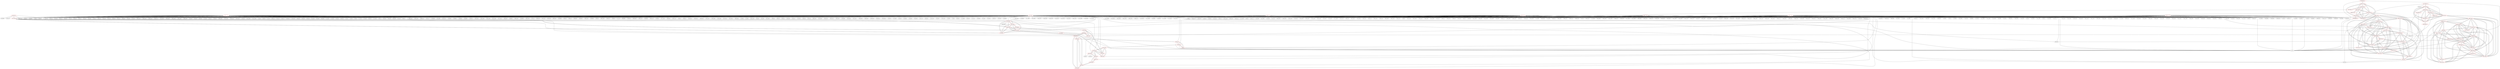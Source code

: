 graph {
	570 [label="(570) R37_T1" color=red]
	244 [label="(244) J8"]
	255 [label="(255) C131"]
	254 [label="(254) FB3"]
	243 [label="(243) U19"]
	575 [label="(575) T19_T1"]
	571 [label="(571) R38_T1" color=red]
	12 [label="(12) U1"]
	576 [label="(576) T20_T1"]
	572 [label="(572) R39_T1" color=red]
	246 [label="(246) J5"]
	12 [label="(12) U1"]
	577 [label="(577) T21_T1"]
	573 [label="(573) R40_T1" color=red]
	586 [label="(586) R15_P1"]
	574 [label="(574) T18_T1"]
	577 [label="(577) T21_T1"]
	576 [label="(576) T20_T1"]
	575 [label="(575) T19_T1"]
	574 [label="(574) T18_T1" color=red]
	569 [label="(569) R36_T1"]
	586 [label="(586) R15_P1"]
	577 [label="(577) T21_T1"]
	576 [label="(576) T20_T1"]
	575 [label="(575) T19_T1"]
	573 [label="(573) R40_T1"]
	575 [label="(575) T19_T1" color=red]
	570 [label="(570) R37_T1"]
	586 [label="(586) R15_P1"]
	574 [label="(574) T18_T1"]
	577 [label="(577) T21_T1"]
	576 [label="(576) T20_T1"]
	573 [label="(573) R40_T1"]
	576 [label="(576) T20_T1" color=red]
	571 [label="(571) R38_T1"]
	586 [label="(586) R15_P1"]
	574 [label="(574) T18_T1"]
	577 [label="(577) T21_T1"]
	575 [label="(575) T19_T1"]
	573 [label="(573) R40_T1"]
	577 [label="(577) T21_T1" color=red]
	572 [label="(572) R39_T1"]
	586 [label="(586) R15_P1"]
	574 [label="(574) T18_T1"]
	576 [label="(576) T20_T1"]
	575 [label="(575) T19_T1"]
	573 [label="(573) R40_T1"]
	578 [label="(578) T3_P1" color=red]
	582 [label="(582) R14_P1"]
	583 [label="(583) T6_P1"]
	581 [label="(581) R13_P1"]
	580 [label="(580) R12_P1"]
	579 [label="(579) T2_P1"]
	579 [label="(579) T2_P1" color=red]
	581 [label="(581) R13_P1"]
	578 [label="(578) T3_P1"]
	580 [label="(580) R12_P1"]
	585 [label="(585) T5_P1"]
	586 [label="(586) R15_P1"]
	580 [label="(580) R12_P1" color=red]
	581 [label="(581) R13_P1"]
	578 [label="(578) T3_P1"]
	579 [label="(579) T2_P1"]
	581 [label="(581) R13_P1" color=red]
	595 [label="(595) T4_P1"]
	578 [label="(578) T3_P1"]
	580 [label="(580) R12_P1"]
	579 [label="(579) T2_P1"]
	582 [label="(582) R14_P1" color=red]
	222 [label="(222) R73"]
	219 [label="(219) J4"]
	578 [label="(578) T3_P1"]
	583 [label="(583) T6_P1"]
	583 [label="(583) T6_P1" color=red]
	582 [label="(582) R14_P1"]
	578 [label="(578) T3_P1"]
	592 [label="(592) R22_P1"]
	584 [label="(584) R17_P1"]
	584 [label="(584) R17_P1" color=red]
	592 [label="(592) R22_P1"]
	583 [label="(583) T6_P1"]
	585 [label="(585) T5_P1" color=red]
	579 [label="(579) T2_P1"]
	586 [label="(586) R15_P1"]
	587 [label="(587) R16_P1"]
	588 [label="(588) R20_P1"]
	586 [label="(586) R15_P1" color=red]
	574 [label="(574) T18_T1"]
	577 [label="(577) T21_T1"]
	576 [label="(576) T20_T1"]
	575 [label="(575) T19_T1"]
	573 [label="(573) R40_T1"]
	579 [label="(579) T2_P1"]
	585 [label="(585) T5_P1"]
	587 [label="(587) R16_P1" color=red]
	585 [label="(585) T5_P1"]
	588 [label="(588) R20_P1"]
	588 [label="(588) R20_P1" color=red]
	589 [label="(589) T8_P1"]
	587 [label="(587) R16_P1"]
	585 [label="(585) T5_P1"]
	589 [label="(589) T8_P1" color=red]
	590 [label="(590) T9_P1"]
	591 [label="(591) R21_P1"]
	593 [label="(593) R19_P1"]
	588 [label="(588) R20_P1"]
	590 [label="(590) T9_P1" color=red]
	592 [label="(592) R22_P1"]
	591 [label="(591) R21_P1"]
	589 [label="(589) T8_P1"]
	593 [label="(593) R19_P1"]
	591 [label="(591) R21_P1" color=red]
	590 [label="(590) T9_P1"]
	589 [label="(589) T8_P1"]
	593 [label="(593) R19_P1"]
	592 [label="(592) R22_P1" color=red]
	590 [label="(590) T9_P1"]
	583 [label="(583) T6_P1"]
	584 [label="(584) R17_P1"]
	593 [label="(593) R19_P1" color=red]
	590 [label="(590) T9_P1"]
	591 [label="(591) R21_P1"]
	589 [label="(589) T8_P1"]
	594 [label="(594) T7_P1"]
	594 [label="(594) T7_P1" color=red]
	596 [label="(596) R1"]
	595 [label="(595) T4_P1"]
	12 [label="(12) U1"]
	593 [label="(593) R19_P1"]
	595 [label="(595) T4_P1" color=red]
	581 [label="(581) R13_P1"]
	596 [label="(596) R1"]
	594 [label="(594) T7_P1"]
	12 [label="(12) U1"]
	596 [label="(596) R1" color=red]
	595 [label="(595) T4_P1"]
	594 [label="(594) T7_P1"]
	12 [label="(12) U1"]
	597 [label="(597) R36_T1_2" color=red]
	197 [label="(197) J2"]
	602 [label="(602) T18_T1_2"]
	598 [label="(598) R37_T1_2" color=red]
	241 [label="(241) U17"]
	603 [label="(603) T19_T1_2"]
	599 [label="(599) R38_T1_2" color=red]
	12 [label="(12) U1"]
	604 [label="(604) T20_T1_2"]
	600 [label="(600) R39_T1_2" color=red]
	12 [label="(12) U1"]
	246 [label="(246) J5"]
	605 [label="(605) T21_T1_2"]
	601 [label="(601) R40_T1_2" color=red]
	614 [label="(614) R15_P1_2"]
	602 [label="(602) T18_T1_2"]
	605 [label="(605) T21_T1_2"]
	604 [label="(604) T20_T1_2"]
	603 [label="(603) T19_T1_2"]
	602 [label="(602) T18_T1_2" color=red]
	604 [label="(604) T20_T1_2"]
	603 [label="(603) T19_T1_2"]
	605 [label="(605) T21_T1_2"]
	597 [label="(597) R36_T1_2"]
	614 [label="(614) R15_P1_2"]
	601 [label="(601) R40_T1_2"]
	603 [label="(603) T19_T1_2" color=red]
	604 [label="(604) T20_T1_2"]
	602 [label="(602) T18_T1_2"]
	605 [label="(605) T21_T1_2"]
	598 [label="(598) R37_T1_2"]
	614 [label="(614) R15_P1_2"]
	601 [label="(601) R40_T1_2"]
	604 [label="(604) T20_T1_2" color=red]
	603 [label="(603) T19_T1_2"]
	602 [label="(602) T18_T1_2"]
	605 [label="(605) T21_T1_2"]
	599 [label="(599) R38_T1_2"]
	614 [label="(614) R15_P1_2"]
	601 [label="(601) R40_T1_2"]
	605 [label="(605) T21_T1_2" color=red]
	604 [label="(604) T20_T1_2"]
	603 [label="(603) T19_T1_2"]
	602 [label="(602) T18_T1_2"]
	600 [label="(600) R39_T1_2"]
	614 [label="(614) R15_P1_2"]
	601 [label="(601) R40_T1_2"]
	606 [label="(606) T3_P1_2" color=red]
	623 [label="(623) T4_P1_2"]
	622 [label="(622) T7_P1_2"]
	613 [label="(613) T5_P1_2"]
	618 [label="(618) T9_P1_2"]
	617 [label="(617) T8_P1_2"]
	611 [label="(611) T6_P1_2"]
	607 [label="(607) T2_P1_2"]
	610 [label="(610) R14_P1_2"]
	609 [label="(609) R13_P1_2"]
	608 [label="(608) R12_P1_2"]
	607 [label="(607) T2_P1_2" color=red]
	606 [label="(606) T3_P1_2"]
	623 [label="(623) T4_P1_2"]
	622 [label="(622) T7_P1_2"]
	613 [label="(613) T5_P1_2"]
	618 [label="(618) T9_P1_2"]
	617 [label="(617) T8_P1_2"]
	611 [label="(611) T6_P1_2"]
	609 [label="(609) R13_P1_2"]
	608 [label="(608) R12_P1_2"]
	614 [label="(614) R15_P1_2"]
	608 [label="(608) R12_P1_2" color=red]
	619 [label="(619) R21_P1_2"]
	615 [label="(615) R16_P1_2"]
	612 [label="(612) R17_P1_2"]
	624 [label="(624) R1_2"]
	609 [label="(609) R13_P1_2"]
	606 [label="(606) T3_P1_2"]
	607 [label="(607) T2_P1_2"]
	609 [label="(609) R13_P1_2" color=red]
	623 [label="(623) T4_P1_2"]
	606 [label="(606) T3_P1_2"]
	608 [label="(608) R12_P1_2"]
	607 [label="(607) T2_P1_2"]
	610 [label="(610) R14_P1_2" color=red]
	12 [label="(12) U1"]
	606 [label="(606) T3_P1_2"]
	611 [label="(611) T6_P1_2"]
	611 [label="(611) T6_P1_2" color=red]
	606 [label="(606) T3_P1_2"]
	623 [label="(623) T4_P1_2"]
	622 [label="(622) T7_P1_2"]
	613 [label="(613) T5_P1_2"]
	618 [label="(618) T9_P1_2"]
	617 [label="(617) T8_P1_2"]
	607 [label="(607) T2_P1_2"]
	610 [label="(610) R14_P1_2"]
	620 [label="(620) R22_P1_2"]
	612 [label="(612) R17_P1_2"]
	612 [label="(612) R17_P1_2" color=red]
	619 [label="(619) R21_P1_2"]
	615 [label="(615) R16_P1_2"]
	608 [label="(608) R12_P1_2"]
	624 [label="(624) R1_2"]
	620 [label="(620) R22_P1_2"]
	611 [label="(611) T6_P1_2"]
	613 [label="(613) T5_P1_2" color=red]
	606 [label="(606) T3_P1_2"]
	623 [label="(623) T4_P1_2"]
	622 [label="(622) T7_P1_2"]
	618 [label="(618) T9_P1_2"]
	617 [label="(617) T8_P1_2"]
	611 [label="(611) T6_P1_2"]
	607 [label="(607) T2_P1_2"]
	614 [label="(614) R15_P1_2"]
	615 [label="(615) R16_P1_2"]
	616 [label="(616) R20_P1_2"]
	614 [label="(614) R15_P1_2" color=red]
	602 [label="(602) T18_T1_2"]
	605 [label="(605) T21_T1_2"]
	604 [label="(604) T20_T1_2"]
	603 [label="(603) T19_T1_2"]
	601 [label="(601) R40_T1_2"]
	607 [label="(607) T2_P1_2"]
	613 [label="(613) T5_P1_2"]
	615 [label="(615) R16_P1_2" color=red]
	619 [label="(619) R21_P1_2"]
	608 [label="(608) R12_P1_2"]
	612 [label="(612) R17_P1_2"]
	624 [label="(624) R1_2"]
	613 [label="(613) T5_P1_2"]
	616 [label="(616) R20_P1_2"]
	616 [label="(616) R20_P1_2" color=red]
	617 [label="(617) T8_P1_2"]
	615 [label="(615) R16_P1_2"]
	613 [label="(613) T5_P1_2"]
	617 [label="(617) T8_P1_2" color=red]
	606 [label="(606) T3_P1_2"]
	623 [label="(623) T4_P1_2"]
	622 [label="(622) T7_P1_2"]
	613 [label="(613) T5_P1_2"]
	618 [label="(618) T9_P1_2"]
	611 [label="(611) T6_P1_2"]
	607 [label="(607) T2_P1_2"]
	619 [label="(619) R21_P1_2"]
	621 [label="(621) R19_P1_2"]
	616 [label="(616) R20_P1_2"]
	618 [label="(618) T9_P1_2" color=red]
	620 [label="(620) R22_P1_2"]
	606 [label="(606) T3_P1_2"]
	623 [label="(623) T4_P1_2"]
	622 [label="(622) T7_P1_2"]
	613 [label="(613) T5_P1_2"]
	617 [label="(617) T8_P1_2"]
	611 [label="(611) T6_P1_2"]
	607 [label="(607) T2_P1_2"]
	619 [label="(619) R21_P1_2"]
	621 [label="(621) R19_P1_2"]
	619 [label="(619) R21_P1_2" color=red]
	615 [label="(615) R16_P1_2"]
	608 [label="(608) R12_P1_2"]
	612 [label="(612) R17_P1_2"]
	624 [label="(624) R1_2"]
	618 [label="(618) T9_P1_2"]
	617 [label="(617) T8_P1_2"]
	621 [label="(621) R19_P1_2"]
	620 [label="(620) R22_P1_2" color=red]
	618 [label="(618) T9_P1_2"]
	611 [label="(611) T6_P1_2"]
	612 [label="(612) R17_P1_2"]
	621 [label="(621) R19_P1_2" color=red]
	618 [label="(618) T9_P1_2"]
	619 [label="(619) R21_P1_2"]
	617 [label="(617) T8_P1_2"]
	622 [label="(622) T7_P1_2"]
	622 [label="(622) T7_P1_2" color=red]
	606 [label="(606) T3_P1_2"]
	623 [label="(623) T4_P1_2"]
	613 [label="(613) T5_P1_2"]
	618 [label="(618) T9_P1_2"]
	617 [label="(617) T8_P1_2"]
	611 [label="(611) T6_P1_2"]
	607 [label="(607) T2_P1_2"]
	624 [label="(624) R1_2"]
	326 [label="(326) U26"]
	621 [label="(621) R19_P1_2"]
	623 [label="(623) T4_P1_2" color=red]
	606 [label="(606) T3_P1_2"]
	622 [label="(622) T7_P1_2"]
	613 [label="(613) T5_P1_2"]
	618 [label="(618) T9_P1_2"]
	617 [label="(617) T8_P1_2"]
	611 [label="(611) T6_P1_2"]
	607 [label="(607) T2_P1_2"]
	609 [label="(609) R13_P1_2"]
	624 [label="(624) R1_2"]
	326 [label="(326) U26"]
	624 [label="(624) R1_2" color=red]
	623 [label="(623) T4_P1_2"]
	622 [label="(622) T7_P1_2"]
	326 [label="(326) U26"]
	619 [label="(619) R21_P1_2"]
	615 [label="(615) R16_P1_2"]
	608 [label="(608) R12_P1_2"]
	612 [label="(612) R17_P1_2"]
	625 [label="(625) R36_T1_3" color=red]
	12 [label="(12) U1"]
	246 [label="(246) J5"]
	630 [label="(630) T18_T1_3"]
	626 [label="(626) R37_T1_3" color=red]
	246 [label="(246) J5"]
	631 [label="(631) T19_T1_3"]
	627 [label="(627) R38_T1_3" color=red]
	217 [label="(217) U12"]
	232 [label="(232) C112"]
	231 [label="(231) Y1"]
	632 [label="(632) T20_T1_3"]
	628 [label="(628) R39_T1_3" color=red]
	12 [label="(12) U1"]
	633 [label="(633) T21_T1_3"]
	629 [label="(629) R40_T1_3" color=red]
	642 [label="(642) R15_P1_3"]
	630 [label="(630) T18_T1_3"]
	633 [label="(633) T21_T1_3"]
	632 [label="(632) T20_T1_3"]
	631 [label="(631) T19_T1_3"]
	630 [label="(630) T18_T1_3" color=red]
	632 [label="(632) T20_T1_3"]
	631 [label="(631) T19_T1_3"]
	633 [label="(633) T21_T1_3"]
	625 [label="(625) R36_T1_3"]
	642 [label="(642) R15_P1_3"]
	629 [label="(629) R40_T1_3"]
	631 [label="(631) T19_T1_3" color=red]
	632 [label="(632) T20_T1_3"]
	630 [label="(630) T18_T1_3"]
	633 [label="(633) T21_T1_3"]
	626 [label="(626) R37_T1_3"]
	642 [label="(642) R15_P1_3"]
	629 [label="(629) R40_T1_3"]
	632 [label="(632) T20_T1_3" color=red]
	631 [label="(631) T19_T1_3"]
	630 [label="(630) T18_T1_3"]
	633 [label="(633) T21_T1_3"]
	627 [label="(627) R38_T1_3"]
	642 [label="(642) R15_P1_3"]
	629 [label="(629) R40_T1_3"]
	633 [label="(633) T21_T1_3" color=red]
	632 [label="(632) T20_T1_3"]
	631 [label="(631) T19_T1_3"]
	630 [label="(630) T18_T1_3"]
	628 [label="(628) R39_T1_3"]
	642 [label="(642) R15_P1_3"]
	629 [label="(629) R40_T1_3"]
	634 [label="(634) T3_P1_3" color=red]
	651 [label="(651) T4_P1_3"]
	650 [label="(650) T7_P1_3"]
	641 [label="(641) T5_P1_3"]
	646 [label="(646) T9_P1_3"]
	645 [label="(645) T8_P1_3"]
	639 [label="(639) T6_P1_3"]
	635 [label="(635) T2_P1_3"]
	638 [label="(638) R14_P1_3"]
	637 [label="(637) R13_P1_3"]
	636 [label="(636) R12_P1_3"]
	635 [label="(635) T2_P1_3" color=red]
	634 [label="(634) T3_P1_3"]
	651 [label="(651) T4_P1_3"]
	650 [label="(650) T7_P1_3"]
	641 [label="(641) T5_P1_3"]
	646 [label="(646) T9_P1_3"]
	645 [label="(645) T8_P1_3"]
	639 [label="(639) T6_P1_3"]
	637 [label="(637) R13_P1_3"]
	636 [label="(636) R12_P1_3"]
	642 [label="(642) R15_P1_3"]
	636 [label="(636) R12_P1_3" color=red]
	647 [label="(647) R21_P1_3"]
	643 [label="(643) R16_P1_3"]
	640 [label="(640) R17_P1_3"]
	652 [label="(652) R1_3"]
	637 [label="(637) R13_P1_3"]
	634 [label="(634) T3_P1_3"]
	635 [label="(635) T2_P1_3"]
	637 [label="(637) R13_P1_3" color=red]
	651 [label="(651) T4_P1_3"]
	634 [label="(634) T3_P1_3"]
	636 [label="(636) R12_P1_3"]
	635 [label="(635) T2_P1_3"]
	638 [label="(638) R14_P1_3" color=red]
	363 [label="(363) U35"]
	634 [label="(634) T3_P1_3"]
	639 [label="(639) T6_P1_3"]
	639 [label="(639) T6_P1_3" color=red]
	634 [label="(634) T3_P1_3"]
	651 [label="(651) T4_P1_3"]
	650 [label="(650) T7_P1_3"]
	641 [label="(641) T5_P1_3"]
	646 [label="(646) T9_P1_3"]
	645 [label="(645) T8_P1_3"]
	635 [label="(635) T2_P1_3"]
	638 [label="(638) R14_P1_3"]
	648 [label="(648) R22_P1_3"]
	640 [label="(640) R17_P1_3"]
	640 [label="(640) R17_P1_3" color=red]
	647 [label="(647) R21_P1_3"]
	643 [label="(643) R16_P1_3"]
	636 [label="(636) R12_P1_3"]
	652 [label="(652) R1_3"]
	648 [label="(648) R22_P1_3"]
	639 [label="(639) T6_P1_3"]
	641 [label="(641) T5_P1_3" color=red]
	634 [label="(634) T3_P1_3"]
	651 [label="(651) T4_P1_3"]
	650 [label="(650) T7_P1_3"]
	646 [label="(646) T9_P1_3"]
	645 [label="(645) T8_P1_3"]
	639 [label="(639) T6_P1_3"]
	635 [label="(635) T2_P1_3"]
	642 [label="(642) R15_P1_3"]
	643 [label="(643) R16_P1_3"]
	644 [label="(644) R20_P1_3"]
	642 [label="(642) R15_P1_3" color=red]
	630 [label="(630) T18_T1_3"]
	633 [label="(633) T21_T1_3"]
	632 [label="(632) T20_T1_3"]
	631 [label="(631) T19_T1_3"]
	629 [label="(629) R40_T1_3"]
	635 [label="(635) T2_P1_3"]
	641 [label="(641) T5_P1_3"]
	643 [label="(643) R16_P1_3" color=red]
	647 [label="(647) R21_P1_3"]
	636 [label="(636) R12_P1_3"]
	640 [label="(640) R17_P1_3"]
	652 [label="(652) R1_3"]
	641 [label="(641) T5_P1_3"]
	644 [label="(644) R20_P1_3"]
	644 [label="(644) R20_P1_3" color=red]
	645 [label="(645) T8_P1_3"]
	643 [label="(643) R16_P1_3"]
	641 [label="(641) T5_P1_3"]
	645 [label="(645) T8_P1_3" color=red]
	634 [label="(634) T3_P1_3"]
	651 [label="(651) T4_P1_3"]
	650 [label="(650) T7_P1_3"]
	641 [label="(641) T5_P1_3"]
	646 [label="(646) T9_P1_3"]
	639 [label="(639) T6_P1_3"]
	635 [label="(635) T2_P1_3"]
	647 [label="(647) R21_P1_3"]
	649 [label="(649) R19_P1_3"]
	644 [label="(644) R20_P1_3"]
	646 [label="(646) T9_P1_3" color=red]
	648 [label="(648) R22_P1_3"]
	634 [label="(634) T3_P1_3"]
	651 [label="(651) T4_P1_3"]
	650 [label="(650) T7_P1_3"]
	641 [label="(641) T5_P1_3"]
	645 [label="(645) T8_P1_3"]
	639 [label="(639) T6_P1_3"]
	635 [label="(635) T2_P1_3"]
	647 [label="(647) R21_P1_3"]
	649 [label="(649) R19_P1_3"]
	647 [label="(647) R21_P1_3" color=red]
	643 [label="(643) R16_P1_3"]
	636 [label="(636) R12_P1_3"]
	640 [label="(640) R17_P1_3"]
	652 [label="(652) R1_3"]
	646 [label="(646) T9_P1_3"]
	645 [label="(645) T8_P1_3"]
	649 [label="(649) R19_P1_3"]
	648 [label="(648) R22_P1_3" color=red]
	646 [label="(646) T9_P1_3"]
	639 [label="(639) T6_P1_3"]
	640 [label="(640) R17_P1_3"]
	649 [label="(649) R19_P1_3" color=red]
	646 [label="(646) T9_P1_3"]
	647 [label="(647) R21_P1_3"]
	645 [label="(645) T8_P1_3"]
	650 [label="(650) T7_P1_3"]
	650 [label="(650) T7_P1_3" color=red]
	634 [label="(634) T3_P1_3"]
	651 [label="(651) T4_P1_3"]
	641 [label="(641) T5_P1_3"]
	646 [label="(646) T9_P1_3"]
	645 [label="(645) T8_P1_3"]
	639 [label="(639) T6_P1_3"]
	635 [label="(635) T2_P1_3"]
	652 [label="(652) R1_3"]
	12 [label="(12) U1"]
	649 [label="(649) R19_P1_3"]
	651 [label="(651) T4_P1_3" color=red]
	634 [label="(634) T3_P1_3"]
	650 [label="(650) T7_P1_3"]
	641 [label="(641) T5_P1_3"]
	646 [label="(646) T9_P1_3"]
	645 [label="(645) T8_P1_3"]
	639 [label="(639) T6_P1_3"]
	635 [label="(635) T2_P1_3"]
	637 [label="(637) R13_P1_3"]
	652 [label="(652) R1_3"]
	12 [label="(12) U1"]
	652 [label="(652) R1_3" color=red]
	651 [label="(651) T4_P1_3"]
	650 [label="(650) T7_P1_3"]
	12 [label="(12) U1"]
	647 [label="(647) R21_P1_3"]
	643 [label="(643) R16_P1_3"]
	636 [label="(636) R12_P1_3"]
	640 [label="(640) R17_P1_3"]
	653 [label="(653) +1.5V" color=red]
	432 [label="(432) C213"]
	433 [label="(433) C215"]
	435 [label="(435) C219"]
	434 [label="(434) C217"]
	410 [label="(410) C232"]
	409 [label="(409) C230"]
	453 [label="(453) C194"]
	452 [label="(452) C190"]
	12 [label="(12) U1"]
	389 [label="(389) C208"]
	44 [label="(44) C40"]
	45 [label="(45) C43"]
	46 [label="(46) C46"]
	47 [label="(47) C49"]
	43 [label="(43) C37"]
	48 [label="(48) C29"]
	408 [label="(408) C228"]
	407 [label="(407) C226"]
	406 [label="(406) C224"]
	405 [label="(405) C222"]
	49 [label="(49) C32"]
	412 [label="(412) C220"]
	411 [label="(411) C234"]
	10 [label="(10) U2"]
	64 [label="(64) C8"]
	11 [label="(11) U3"]
	13 [label="(13) R1"]
	111 [label="(111) U4"]
	68 [label="(68) C11"]
	108 [label="(108) U9"]
	195 [label="(195) J19"]
	101 [label="(101) C4"]
	102 [label="(102) C7"]
	103 [label="(103) C31"]
	104 [label="(104) C34"]
	88 [label="(88) C50"]
	89 [label="(89) C53"]
	90 [label="(90) C30"]
	91 [label="(91) C33"]
	92 [label="(92) C36"]
	93 [label="(93) C39"]
	71 [label="(71) C20"]
	72 [label="(72) C23"]
	78 [label="(78) C15"]
	94 [label="(94) C42"]
	74 [label="(74) C3"]
	75 [label="(75) C6"]
	76 [label="(76) C9"]
	77 [label="(77) C12"]
	73 [label="(73) C26"]
	98 [label="(98) C54"]
	174 [label="(174) C81"]
	59 [label="(59) C1"]
	60 [label="(60) C25"]
	95 [label="(95) C45"]
	96 [label="(96) C48"]
	97 [label="(97) C51"]
	164 [label="(164) L6"]
	58 [label="(58) C5"]
	159 [label="(159) R62"]
	79 [label="(79) C18"]
	80 [label="(80) C21"]
	81 [label="(81) C24"]
	82 [label="(82) C27"]
	83 [label="(83) C35"]
	57 [label="(57) C2"]
	53 [label="(53) C13"]
	85 [label="(85) C41"]
	52 [label="(52) C10"]
	84 [label="(84) C38"]
	70 [label="(70) C17"]
	69 [label="(69) C14"]
	54 [label="(54) C16"]
	55 [label="(55) C19"]
	56 [label="(56) C22"]
	87 [label="(87) C47"]
	86 [label="(86) C44"]
	50 [label="(50) C28"]
	51 [label="(51) C52"]
	654 [label="(654) +1.2V" color=red]
	538 [label="(538) C253"]
	173 [label="(173) C80"]
	552 [label="(552) C211"]
	12 [label="(12) U1"]
	484 [label="(484) U45"]
	533 [label="(533) FB12"]
	540 [label="(540) C255"]
	539 [label="(539) C254"]
	532 [label="(532) FB11"]
	343 [label="(343) R115"]
	163 [label="(163) L4"]
	157 [label="(157) R53"]
	467 [label="(467) C246"]
	468 [label="(468) C247"]
	466 [label="(466) C233"]
	471 [label="(471) C264"]
	470 [label="(470) C260"]
	469 [label="(469) C252"]
	464 [label="(464) C227"]
	450 [label="(450) C178"]
	465 [label="(465) C229"]
	655 [label="(655) +5V" color=red]
	240 [label="(240) C117"]
	234 [label="(234) U13"]
	109 [label="(109) U8"]
	110 [label="(110) U10"]
	182 [label="(182) U7"]
	237 [label="(237) C116"]
	108 [label="(108) U9"]
	504 [label="(504) DS11"]
	288 [label="(288) TH2"]
	503 [label="(503) U43"]
	297 [label="(297) TH1"]
	228 [label="(228) U14"]
	197 [label="(197) J2"]
	137 [label="(137) C86"]
	198 [label="(198) J3"]
	194 [label="(194) C77"]
	133 [label="(133) C66"]
	115 [label="(115) R33"]
	187 [label="(187) C93"]
	132 [label="(132) C65"]
	107 [label="(107) U5"]
	549 [label="(549) C241"]
	212 [label="(212) R66"]
	189 [label="(189) C276"]
	196 [label="(196) J1"]
	573 [label="(573) R40_T1"]
	591 [label="(591) R21_P1"]
	587 [label="(587) R16_P1"]
	580 [label="(580) R12_P1"]
	584 [label="(584) R17_P1"]
	596 [label="(596) R1"]
	656 [label="(656) +3.3V" color=red]
	441 [label="(441) C186"]
	442 [label="(442) C188"]
	192 [label="(192) C68"]
	209 [label="(209) U11"]
	446 [label="(446) C206"]
	239 [label="(239) C114"]
	205 [label="(205) C111"]
	204 [label="(204) C110"]
	203 [label="(203) C109"]
	179 [label="(179) C69"]
	180 [label="(180) R31"]
	162 [label="(162) L5"]
	445 [label="(445) C205"]
	155 [label="(155) R60"]
	176 [label="(176) C83"]
	111 [label="(111) U4"]
	12 [label="(12) U1"]
	246 [label="(246) J5"]
	326 [label="(326) U26"]
	328 [label="(328) U27"]
	531 [label="(531) FB10"]
	382 [label="(382) C158"]
	383 [label="(383) C157"]
	384 [label="(384) C121"]
	385 [label="(385) C120"]
	378 [label="(378) C154"]
	267 [label="(267) DS2"]
	266 [label="(266) R92"]
	379 [label="(379) U32"]
	278 [label="(278) C130"]
	376 [label="(376) C152"]
	270 [label="(270) C129"]
	381 [label="(381) C150"]
	373 [label="(373) U34"]
	374 [label="(374) U33"]
	277 [label="(277) C128"]
	276 [label="(276) C119"]
	273 [label="(273) DS4"]
	524 [label="(524) U48"]
	280 [label="(280) U20"]
	507 [label="(507) C237"]
	515 [label="(515) C261"]
	279 [label="(279) U22"]
	281 [label="(281) U21"]
	264 [label="(264) U18"]
	283 [label="(283) C135"]
	517 [label="(517) R149"]
	287 [label="(287) TH3"]
	262 [label="(262) R80"]
	558 [label="(558) U49"]
	560 [label="(560) C266"]
	563 [label="(563) DS12"]
	292 [label="(292) C133"]
	561 [label="(561) DS13"]
	332 [label="(332) C147"]
	248 [label="(248) J6"]
	241 [label="(241) U17"]
	330 [label="(330) C149"]
	550 [label="(550) C209"]
	554 [label="(554) C212"]
	545 [label="(545) C263"]
	322 [label="(322) DS9"]
	318 [label="(318) DS8"]
	250 [label="(250) Q1"]
	547 [label="(547) C259"]
	310 [label="(310) DS7"]
	314 [label="(314) DS10"]
	519 [label="(519) U47"]
	488 [label="(488) U41"]
	494 [label="(494) U46"]
	485 [label="(485) J17"]
	285 [label="(285) C137"]
	493 [label="(493) J18"]
	350 [label="(350) R119"]
	344 [label="(344) U37"]
	357 [label="(357) J7"]
	353 [label="(353) JP4"]
	352 [label="(352) R121"]
	347 [label="(347) C159"]
	346 [label="(346) R117"]
	351 [label="(351) R120"]
	345 [label="(345) R118"]
	217 [label="(217) U12"]
	363 [label="(363) U35"]
	364 [label="(364) U36"]
	348 [label="(348) R130"]
	657 [label="(657) +1.0V" color=red]
	428 [label="(428) C191"]
	399 [label="(399) C162"]
	400 [label="(400) C166"]
	124 [label="(124) R44"]
	134 [label="(134) C78"]
	12 [label="(12) U1"]
	438 [label="(438) C123"]
	439 [label="(439) C125"]
	413 [label="(413) C181"]
	414 [label="(414) C185"]
	415 [label="(415) C189"]
	420 [label="(420) C201"]
	421 [label="(421) C164"]
	416 [label="(416) C193"]
	401 [label="(401) C170"]
	402 [label="(402) C174"]
	135 [label="(135) C79"]
	430 [label="(430) C198"]
	431 [label="(431) C202"]
	427 [label="(427) C187"]
	114 [label="(114) C76"]
	113 [label="(113) L1"]
	429 [label="(429) C195"]
	129 [label="(129) C74"]
	440 [label="(440) C182"]
	422 [label="(422) C168"]
	423 [label="(423) C172"]
	424 [label="(424) C176"]
	425 [label="(425) C179"]
	426 [label="(426) C183"]
	461 [label="(461) C175"]
	456 [label="(456) C127"]
	394 [label="(394) C167"]
	457 [label="(457) C155"]
	458 [label="(458) C160"]
	393 [label="(393) C163"]
	459 [label="(459) C171"]
	460 [label="(460) C173"]
	396 [label="(396) C165"]
	454 [label="(454) C124"]
	455 [label="(455) C126"]
	397 [label="(397) C161"]
	398 [label="(398) C177"]
	658 [label="(658) +1.8V" color=red]
	392 [label="(392) C203"]
	195 [label="(195) J19"]
	451 [label="(451) C184"]
	449 [label="(449) C169"]
	448 [label="(448) C156"]
	447 [label="(447) C207"]
	463 [label="(463) FB7"]
	391 [label="(391) C199"]
	484 [label="(484) U45"]
	508 [label="(508) C239"]
	544 [label="(544) C262"]
	546 [label="(546) C243"]
	486 [label="(486) R131"]
	524 [label="(524) U48"]
	488 [label="(488) U41"]
	496 [label="(496) R133"]
	510 [label="(510) U42"]
	516 [label="(516) C256"]
	12 [label="(12) U1"]
	509 [label="(509) C240"]
	498 [label="(498) C238"]
	279 [label="(279) U22"]
	499 [label="(499) R139"]
	551 [label="(551) C210"]
	291 [label="(291) C132"]
	494 [label="(494) U46"]
	535 [label="(535) C249"]
	521 [label="(521) RP1"]
	534 [label="(534) C248"]
	518 [label="(518) R140"]
	437 [label="(437) C236"]
	436 [label="(436) C235"]
	153 [label="(153) R51"]
	175 [label="(175) C82"]
	390 [label="(390) C231"]
	108 [label="(108) U9"]
	417 [label="(417) C192"]
	418 [label="(418) C196"]
	419 [label="(419) C200"]
	161 [label="(161) L3"]
	395 [label="(395) C180"]
	659 [label="(659) GND" color=red]
	403 [label="(403) C223"]
	402 [label="(402) C174"]
	401 [label="(401) C170"]
	421 [label="(421) C164"]
	419 [label="(419) C200"]
	420 [label="(420) C201"]
	413 [label="(413) C181"]
	414 [label="(414) C185"]
	418 [label="(418) C196"]
	216 [label="(216) R65"]
	415 [label="(415) C189"]
	416 [label="(416) C193"]
	417 [label="(417) C192"]
	424 [label="(424) C176"]
	422 [label="(422) C168"]
	440 [label="(440) C182"]
	211 [label="(211) C269"]
	441 [label="(441) C186"]
	442 [label="(442) C188"]
	443 [label="(443) C197"]
	444 [label="(444) C204"]
	439 [label="(439) C125"]
	423 [label="(423) C172"]
	438 [label="(438) C123"]
	425 [label="(425) C179"]
	426 [label="(426) C183"]
	427 [label="(427) C187"]
	198 [label="(198) J3"]
	428 [label="(428) C191"]
	429 [label="(429) C195"]
	430 [label="(430) C198"]
	431 [label="(431) C202"]
	410 [label="(410) C232"]
	404 [label="(404) C225"]
	411 [label="(411) C234"]
	406 [label="(406) C224"]
	407 [label="(407) C226"]
	408 [label="(408) C228"]
	409 [label="(409) C230"]
	405 [label="(405) C222"]
	434 [label="(434) C217"]
	435 [label="(435) C219"]
	436 [label="(436) C235"]
	437 [label="(437) C236"]
	209 [label="(209) U11"]
	390 [label="(390) C231"]
	215 [label="(215) C275"]
	214 [label="(214) C274"]
	213 [label="(213) C273"]
	412 [label="(412) C220"]
	454 [label="(454) C124"]
	446 [label="(446) C206"]
	447 [label="(447) C207"]
	448 [label="(448) C156"]
	449 [label="(449) C169"]
	450 [label="(450) C178"]
	451 [label="(451) C184"]
	452 [label="(452) C190"]
	204 [label="(204) C110"]
	453 [label="(453) C194"]
	203 [label="(203) C109"]
	462 [label="(462) C122"]
	455 [label="(455) C126"]
	456 [label="(456) C127"]
	197 [label="(197) J2"]
	472 [label="(472) C288"]
	457 [label="(457) C155"]
	458 [label="(458) C160"]
	459 [label="(459) C171"]
	460 [label="(460) C173"]
	461 [label="(461) C175"]
	205 [label="(205) C111"]
	464 [label="(464) C227"]
	465 [label="(465) C229"]
	466 [label="(466) C233"]
	471 [label="(471) C264"]
	467 [label="(467) C246"]
	468 [label="(468) C247"]
	469 [label="(469) C252"]
	470 [label="(470) C260"]
	399 [label="(399) C162"]
	445 [label="(445) C205"]
	433 [label="(433) C215"]
	400 [label="(400) C166"]
	478 [label="(478) C282"]
	475 [label="(475) C285"]
	476 [label="(476) C284"]
	477 [label="(477) C283"]
	479 [label="(479) C281"]
	480 [label="(480) C280"]
	481 [label="(481) C279"]
	482 [label="(482) C278"]
	483 [label="(483) C277"]
	432 [label="(432) C213"]
	473 [label="(473) C287"]
	474 [label="(474) C286"]
	12 [label="(12) U1"]
	175 [label="(175) C82"]
	109 [label="(109) U8"]
	110 [label="(110) U10"]
	184 [label="(184) R50"]
	176 [label="(176) C83"]
	108 [label="(108) U9"]
	107 [label="(107) U5"]
	111 [label="(111) U4"]
	173 [label="(173) C80"]
	389 [label="(389) C208"]
	169 [label="(169) C98"]
	171 [label="(171) C99"]
	172 [label="(172) C102"]
	210 [label="(210) C270"]
	386 [label="(386) C216"]
	387 [label="(387) C218"]
	388 [label="(388) C221"]
	181 [label="(181) C71"]
	182 [label="(182) U7"]
	165 [label="(165) R58"]
	179 [label="(179) C69"]
	151 [label="(151) C88"]
	152 [label="(152) C101"]
	154 [label="(154) R52"]
	174 [label="(174) C81"]
	156 [label="(156) R61"]
	158 [label="(158) R54"]
	160 [label="(160) R63"]
	149 [label="(149) C87"]
	150 [label="(150) C100"]
	332 [label="(332) C147"]
	313 [label="(313) C138"]
	248 [label="(248) J6"]
	331 [label="(331) C146"]
	321 [label="(321) C139"]
	244 [label="(244) J8"]
	317 [label="(317) C141"]
	308 [label="(308) U28"]
	249 [label="(249) JP3"]
	241 [label="(241) U17"]
	329 [label="(329) C148"]
	245 [label="(245) FB4"]
	330 [label="(330) C149"]
	326 [label="(326) U26"]
	325 [label="(325) C140"]
	328 [label="(328) U27"]
	246 [label="(246) J5"]
	247 [label="(247) X1"]
	306 [label="(306) U30"]
	307 [label="(307) U31"]
	302 [label="(302) U29"]
	303 [label="(303) U23"]
	291 [label="(291) C132"]
	292 [label="(292) C133"]
	295 [label="(295) R98"]
	281 [label="(281) U21"]
	294 [label="(294) Q2"]
	286 [label="(286) J10"]
	259 [label="(259) DS6"]
	258 [label="(258) DS5"]
	285 [label="(285) C137"]
	282 [label="(282) C134"]
	264 [label="(264) U18"]
	283 [label="(283) C135"]
	279 [label="(279) U22"]
	280 [label="(280) U20"]
	256 [label="(256) R88"]
	255 [label="(255) C131"]
	290 [label="(290) D5"]
	284 [label="(284) C136"]
	263 [label="(263) SW1"]
	289 [label="(289) D4"]
	366 [label="(366) FB5"]
	235 [label="(235) R75"]
	360 [label="(360) R125"]
	237 [label="(237) C116"]
	238 [label="(238) C118"]
	239 [label="(239) C114"]
	240 [label="(240) C117"]
	234 [label="(234) U13"]
	219 [label="(219) J4"]
	362 [label="(362) FB6"]
	363 [label="(363) U35"]
	364 [label="(364) U36"]
	217 [label="(217) U12"]
	236 [label="(236) C115"]
	218 [label="(218) BT1"]
	379 [label="(379) U32"]
	278 [label="(278) C130"]
	277 [label="(277) C128"]
	276 [label="(276) C119"]
	383 [label="(383) C157"]
	270 [label="(270) C129"]
	381 [label="(381) C150"]
	382 [label="(382) C158"]
	384 [label="(384) C121"]
	385 [label="(385) C120"]
	377 [label="(377) C153"]
	378 [label="(378) C154"]
	269 [label="(269) DS3"]
	373 [label="(373) U34"]
	344 [label="(344) U37"]
	233 [label="(233) C113"]
	232 [label="(232) C112"]
	230 [label="(230) D1"]
	357 [label="(357) J7"]
	228 [label="(228) U14"]
	347 [label="(347) C159"]
	349 [label="(349) J13"]
	353 [label="(353) JP4"]
	354 [label="(354) R122"]
	355 [label="(355) R123"]
	356 [label="(356) R124"]
	374 [label="(374) U33"]
	375 [label="(375) C151"]
	376 [label="(376) C152"]
	11 [label="(11) U3"]
	10 [label="(10) U2"]
	534 [label="(534) C248"]
	543 [label="(543) C265"]
	542 [label="(542) C258"]
	541 [label="(541) C257"]
	540 [label="(540) C255"]
	539 [label="(539) C254"]
	538 [label="(538) C253"]
	537 [label="(537) C251"]
	536 [label="(536) C250"]
	535 [label="(535) C249"]
	42 [label="(42) R30"]
	41 [label="(41) R29"]
	57 [label="(57) C2"]
	53 [label="(53) C13"]
	49 [label="(49) C32"]
	52 [label="(52) C10"]
	54 [label="(54) C16"]
	48 [label="(48) C29"]
	58 [label="(58) C5"]
	516 [label="(516) C256"]
	55 [label="(55) C19"]
	510 [label="(510) U42"]
	515 [label="(515) C261"]
	503 [label="(503) U43"]
	501 [label="(501) C244"]
	47 [label="(47) C49"]
	51 [label="(51) C52"]
	50 [label="(50) C28"]
	78 [label="(78) C15"]
	56 [label="(56) C22"]
	62 [label="(62) C60"]
	68 [label="(68) C11"]
	560 [label="(560) C266"]
	61 [label="(61) C59"]
	92 [label="(92) C36"]
	96 [label="(96) C48"]
	95 [label="(95) C45"]
	94 [label="(94) C42"]
	93 [label="(93) C39"]
	97 [label="(97) C51"]
	91 [label="(91) C33"]
	90 [label="(90) C30"]
	557 [label="(557) R152"]
	89 [label="(89) C53"]
	60 [label="(60) C25"]
	59 [label="(59) C1"]
	558 [label="(558) U49"]
	73 [label="(73) C26"]
	566 [label="(566) Q4"]
	72 [label="(72) C23"]
	71 [label="(71) C20"]
	565 [label="(565) Q3"]
	70 [label="(70) C17"]
	69 [label="(69) C14"]
	74 [label="(74) C3"]
	82 [label="(82) C27"]
	86 [label="(86) C44"]
	85 [label="(85) C41"]
	84 [label="(84) C38"]
	83 [label="(83) C35"]
	81 [label="(81) C24"]
	80 [label="(80) C21"]
	79 [label="(79) C18"]
	99 [label="(99) C61"]
	88 [label="(88) C50"]
	102 [label="(102) C7"]
	106 [label="(106) C58"]
	105 [label="(105) C57"]
	104 [label="(104) C34"]
	103 [label="(103) C31"]
	87 [label="(87) C47"]
	101 [label="(101) C4"]
	100 [label="(100) C62"]
	98 [label="(98) C54"]
	77 [label="(77) C12"]
	76 [label="(76) C9"]
	75 [label="(75) C6"]
	488 [label="(488) U41"]
	494 [label="(494) U46"]
	493 [label="(493) J18"]
	492 [label="(492) D8"]
	491 [label="(491) J16"]
	46 [label="(46) C46"]
	485 [label="(485) J17"]
	45 [label="(45) C43"]
	44 [label="(44) C40"]
	484 [label="(484) U45"]
	495 [label="(495) SW3"]
	497 [label="(497) R138"]
	43 [label="(43) C37"]
	552 [label="(552) C211"]
	556 [label="(556) C245"]
	554 [label="(554) C212"]
	553 [label="(553) C214"]
	551 [label="(551) C210"]
	550 [label="(550) C209"]
	549 [label="(549) C241"]
	548 [label="(548) C242"]
	547 [label="(547) C259"]
	546 [label="(546) C243"]
	545 [label="(545) C263"]
	544 [label="(544) C262"]
	500 [label="(500) FB9"]
	498 [label="(498) C238"]
	509 [label="(509) C240"]
	508 [label="(508) C239"]
	507 [label="(507) C237"]
	506 [label="(506) R136"]
	527 [label="(527) R147"]
	526 [label="(526) R146"]
	528 [label="(528) R148"]
	520 [label="(520) R144"]
	519 [label="(519) U47"]
	524 [label="(524) U48"]
	522 [label="(522) R141"]
	523 [label="(523) R142"]
	128 [label="(128) C67"]
	397 [label="(397) C161"]
	398 [label="(398) C177"]
	391 [label="(391) C199"]
	396 [label="(396) C165"]
	393 [label="(393) C163"]
	394 [label="(394) C167"]
	187 [label="(187) C93"]
	64 [label="(64) C8"]
	121 [label="(121) R42"]
	63 [label="(63) C55"]
	123 [label="(123) R45"]
	196 [label="(196) J1"]
	189 [label="(189) C276"]
	392 [label="(392) C203"]
	125 [label="(125) R40"]
	395 [label="(395) C180"]
	194 [label="(194) C77"]
	190 [label="(190) C96"]
	191 [label="(191) C70"]
	192 [label="(192) C68"]
	193 [label="(193) C90"]
	144 [label="(144) C104"]
	143 [label="(143) C92"]
	142 [label="(142) C103"]
	132 [label="(132) C65"]
	135 [label="(135) C79"]
	134 [label="(134) C78"]
	15 [label="(15) R28"]
	14 [label="(14) R2"]
	133 [label="(133) C66"]
	66 [label="(66) C63"]
	114 [label="(114) C76"]
	112 [label="(112) R59"]
	65 [label="(65) C56"]
	141 [label="(141) C91"]
	137 [label="(137) C86"]
	136 [label="(136) R46"]
	67 [label="(67) C64"]
	140 [label="(140) C85"]
	139 [label="(139) C97"]
	138 [label="(138) C84"]
	116 [label="(116) R34"]
	576 [label="(576) T20_T1"]
	575 [label="(575) T19_T1"]
	574 [label="(574) T18_T1"]
	577 [label="(577) T21_T1"]
	578 [label="(578) T3_P1"]
	595 [label="(595) T4_P1"]
	594 [label="(594) T7_P1"]
	585 [label="(585) T5_P1"]
	590 [label="(590) T9_P1"]
	589 [label="(589) T8_P1"]
	583 [label="(583) T6_P1"]
	579 [label="(579) T2_P1"]
	570 -- 244
	570 -- 255
	570 -- 254
	570 -- 243
	570 -- 575
	571 -- 12
	571 -- 576
	572 -- 246
	572 -- 12
	572 -- 577
	573 -- 586
	573 -- 574
	573 -- 577
	573 -- 576
	573 -- 575
	574 -- 569
	574 -- 586
	574 -- 577
	574 -- 576
	574 -- 575
	574 -- 573
	575 -- 570
	575 -- 586
	575 -- 574
	575 -- 577
	575 -- 576
	575 -- 573
	576 -- 571
	576 -- 586
	576 -- 574
	576 -- 577
	576 -- 575
	576 -- 573
	577 -- 572
	577 -- 586
	577 -- 574
	577 -- 576
	577 -- 575
	577 -- 573
	578 -- 582
	578 -- 583
	578 -- 581
	578 -- 580
	578 -- 579
	579 -- 581
	579 -- 578
	579 -- 580
	579 -- 585
	579 -- 586
	580 -- 581
	580 -- 578
	580 -- 579
	581 -- 595
	581 -- 578
	581 -- 580
	581 -- 579
	582 -- 222
	582 -- 219
	582 -- 578
	582 -- 583
	583 -- 582
	583 -- 578
	583 -- 592
	583 -- 584
	584 -- 592
	584 -- 583
	585 -- 579
	585 -- 586
	585 -- 587
	585 -- 588
	586 -- 574
	586 -- 577
	586 -- 576
	586 -- 575
	586 -- 573
	586 -- 579
	586 -- 585
	587 -- 585
	587 -- 588
	588 -- 589
	588 -- 587
	588 -- 585
	589 -- 590
	589 -- 591
	589 -- 593
	589 -- 588
	590 -- 592
	590 -- 591
	590 -- 589
	590 -- 593
	591 -- 590
	591 -- 589
	591 -- 593
	592 -- 590
	592 -- 583
	592 -- 584
	593 -- 590
	593 -- 591
	593 -- 589
	593 -- 594
	594 -- 596
	594 -- 595
	594 -- 12
	594 -- 593
	595 -- 581
	595 -- 596
	595 -- 594
	595 -- 12
	596 -- 595
	596 -- 594
	596 -- 12
	597 -- 197
	597 -- 602
	598 -- 241
	598 -- 603
	599 -- 12
	599 -- 604
	600 -- 12
	600 -- 246
	600 -- 605
	601 -- 614
	601 -- 602
	601 -- 605
	601 -- 604
	601 -- 603
	602 -- 604
	602 -- 603
	602 -- 605
	602 -- 597
	602 -- 614
	602 -- 601
	603 -- 604
	603 -- 602
	603 -- 605
	603 -- 598
	603 -- 614
	603 -- 601
	604 -- 603
	604 -- 602
	604 -- 605
	604 -- 599
	604 -- 614
	604 -- 601
	605 -- 604
	605 -- 603
	605 -- 602
	605 -- 600
	605 -- 614
	605 -- 601
	606 -- 623
	606 -- 622
	606 -- 613
	606 -- 618
	606 -- 617
	606 -- 611
	606 -- 607
	606 -- 610
	606 -- 609
	606 -- 608
	607 -- 606
	607 -- 623
	607 -- 622
	607 -- 613
	607 -- 618
	607 -- 617
	607 -- 611
	607 -- 609
	607 -- 608
	607 -- 614
	608 -- 619
	608 -- 615
	608 -- 612
	608 -- 624
	608 -- 609
	608 -- 606
	608 -- 607
	609 -- 623
	609 -- 606
	609 -- 608
	609 -- 607
	610 -- 12
	610 -- 606
	610 -- 611
	611 -- 606
	611 -- 623
	611 -- 622
	611 -- 613
	611 -- 618
	611 -- 617
	611 -- 607
	611 -- 610
	611 -- 620
	611 -- 612
	612 -- 619
	612 -- 615
	612 -- 608
	612 -- 624
	612 -- 620
	612 -- 611
	613 -- 606
	613 -- 623
	613 -- 622
	613 -- 618
	613 -- 617
	613 -- 611
	613 -- 607
	613 -- 614
	613 -- 615
	613 -- 616
	614 -- 602
	614 -- 605
	614 -- 604
	614 -- 603
	614 -- 601
	614 -- 607
	614 -- 613
	615 -- 619
	615 -- 608
	615 -- 612
	615 -- 624
	615 -- 613
	615 -- 616
	616 -- 617
	616 -- 615
	616 -- 613
	617 -- 606
	617 -- 623
	617 -- 622
	617 -- 613
	617 -- 618
	617 -- 611
	617 -- 607
	617 -- 619
	617 -- 621
	617 -- 616
	618 -- 620
	618 -- 606
	618 -- 623
	618 -- 622
	618 -- 613
	618 -- 617
	618 -- 611
	618 -- 607
	618 -- 619
	618 -- 621
	619 -- 615
	619 -- 608
	619 -- 612
	619 -- 624
	619 -- 618
	619 -- 617
	619 -- 621
	620 -- 618
	620 -- 611
	620 -- 612
	621 -- 618
	621 -- 619
	621 -- 617
	621 -- 622
	622 -- 606
	622 -- 623
	622 -- 613
	622 -- 618
	622 -- 617
	622 -- 611
	622 -- 607
	622 -- 624
	622 -- 326
	622 -- 621
	623 -- 606
	623 -- 622
	623 -- 613
	623 -- 618
	623 -- 617
	623 -- 611
	623 -- 607
	623 -- 609
	623 -- 624
	623 -- 326
	624 -- 623
	624 -- 622
	624 -- 326
	624 -- 619
	624 -- 615
	624 -- 608
	624 -- 612
	625 -- 12
	625 -- 246
	625 -- 630
	626 -- 246
	626 -- 631
	627 -- 217
	627 -- 232
	627 -- 231
	627 -- 632
	628 -- 12
	628 -- 633
	629 -- 642
	629 -- 630
	629 -- 633
	629 -- 632
	629 -- 631
	630 -- 632
	630 -- 631
	630 -- 633
	630 -- 625
	630 -- 642
	630 -- 629
	631 -- 632
	631 -- 630
	631 -- 633
	631 -- 626
	631 -- 642
	631 -- 629
	632 -- 631
	632 -- 630
	632 -- 633
	632 -- 627
	632 -- 642
	632 -- 629
	633 -- 632
	633 -- 631
	633 -- 630
	633 -- 628
	633 -- 642
	633 -- 629
	634 -- 651
	634 -- 650
	634 -- 641
	634 -- 646
	634 -- 645
	634 -- 639
	634 -- 635
	634 -- 638
	634 -- 637
	634 -- 636
	635 -- 634
	635 -- 651
	635 -- 650
	635 -- 641
	635 -- 646
	635 -- 645
	635 -- 639
	635 -- 637
	635 -- 636
	635 -- 642
	636 -- 647
	636 -- 643
	636 -- 640
	636 -- 652
	636 -- 637
	636 -- 634
	636 -- 635
	637 -- 651
	637 -- 634
	637 -- 636
	637 -- 635
	638 -- 363
	638 -- 634
	638 -- 639
	639 -- 634
	639 -- 651
	639 -- 650
	639 -- 641
	639 -- 646
	639 -- 645
	639 -- 635
	639 -- 638
	639 -- 648
	639 -- 640
	640 -- 647
	640 -- 643
	640 -- 636
	640 -- 652
	640 -- 648
	640 -- 639
	641 -- 634
	641 -- 651
	641 -- 650
	641 -- 646
	641 -- 645
	641 -- 639
	641 -- 635
	641 -- 642
	641 -- 643
	641 -- 644
	642 -- 630
	642 -- 633
	642 -- 632
	642 -- 631
	642 -- 629
	642 -- 635
	642 -- 641
	643 -- 647
	643 -- 636
	643 -- 640
	643 -- 652
	643 -- 641
	643 -- 644
	644 -- 645
	644 -- 643
	644 -- 641
	645 -- 634
	645 -- 651
	645 -- 650
	645 -- 641
	645 -- 646
	645 -- 639
	645 -- 635
	645 -- 647
	645 -- 649
	645 -- 644
	646 -- 648
	646 -- 634
	646 -- 651
	646 -- 650
	646 -- 641
	646 -- 645
	646 -- 639
	646 -- 635
	646 -- 647
	646 -- 649
	647 -- 643
	647 -- 636
	647 -- 640
	647 -- 652
	647 -- 646
	647 -- 645
	647 -- 649
	648 -- 646
	648 -- 639
	648 -- 640
	649 -- 646
	649 -- 647
	649 -- 645
	649 -- 650
	650 -- 634
	650 -- 651
	650 -- 641
	650 -- 646
	650 -- 645
	650 -- 639
	650 -- 635
	650 -- 652
	650 -- 12
	650 -- 649
	651 -- 634
	651 -- 650
	651 -- 641
	651 -- 646
	651 -- 645
	651 -- 639
	651 -- 635
	651 -- 637
	651 -- 652
	651 -- 12
	652 -- 651
	652 -- 650
	652 -- 12
	652 -- 647
	652 -- 643
	652 -- 636
	652 -- 640
	653 -- 432
	653 -- 433
	653 -- 435
	653 -- 434
	653 -- 410
	653 -- 409
	653 -- 453
	653 -- 452
	653 -- 12
	653 -- 389
	653 -- 44
	653 -- 45
	653 -- 46
	653 -- 47
	653 -- 43
	653 -- 48
	653 -- 408
	653 -- 407
	653 -- 406
	653 -- 405
	653 -- 49
	653 -- 412
	653 -- 411
	653 -- 10
	653 -- 64
	653 -- 11
	653 -- 13
	653 -- 111
	653 -- 68
	653 -- 108
	653 -- 195
	653 -- 101
	653 -- 102
	653 -- 103
	653 -- 104
	653 -- 88
	653 -- 89
	653 -- 90
	653 -- 91
	653 -- 92
	653 -- 93
	653 -- 71
	653 -- 72
	653 -- 78
	653 -- 94
	653 -- 74
	653 -- 75
	653 -- 76
	653 -- 77
	653 -- 73
	653 -- 98
	653 -- 174
	653 -- 59
	653 -- 60
	653 -- 95
	653 -- 96
	653 -- 97
	653 -- 164
	653 -- 58
	653 -- 159
	653 -- 79
	653 -- 80
	653 -- 81
	653 -- 82
	653 -- 83
	653 -- 57
	653 -- 53
	653 -- 85
	653 -- 52
	653 -- 84
	653 -- 70
	653 -- 69
	653 -- 54
	653 -- 55
	653 -- 56
	653 -- 87
	653 -- 86
	653 -- 50
	653 -- 51
	654 -- 538
	654 -- 173
	654 -- 552
	654 -- 12
	654 -- 484
	654 -- 533
	654 -- 540
	654 -- 539
	654 -- 532
	654 -- 343
	654 -- 163
	654 -- 157
	654 -- 467
	654 -- 468
	654 -- 466
	654 -- 471
	654 -- 470
	654 -- 469
	654 -- 464
	654 -- 450
	654 -- 465
	655 -- 240
	655 -- 234
	655 -- 109
	655 -- 110
	655 -- 182
	655 -- 237
	655 -- 108
	655 -- 504
	655 -- 288
	655 -- 503
	655 -- 297
	655 -- 228
	655 -- 197
	655 -- 137
	655 -- 198
	655 -- 194
	655 -- 133
	655 -- 115
	655 -- 187
	655 -- 132
	655 -- 107
	655 -- 549
	655 -- 212
	655 -- 189
	655 -- 196
	655 -- 573
	655 -- 591
	655 -- 587
	655 -- 580
	655 -- 584
	655 -- 596
	656 -- 441
	656 -- 442
	656 -- 192
	656 -- 209
	656 -- 446
	656 -- 239
	656 -- 205
	656 -- 204
	656 -- 203
	656 -- 179
	656 -- 180
	656 -- 162
	656 -- 445
	656 -- 155
	656 -- 176
	656 -- 111
	656 -- 12
	656 -- 246
	656 -- 326
	656 -- 328
	656 -- 531
	656 -- 382
	656 -- 383
	656 -- 384
	656 -- 385
	656 -- 378
	656 -- 267
	656 -- 266
	656 -- 379
	656 -- 278
	656 -- 376
	656 -- 270
	656 -- 381
	656 -- 373
	656 -- 374
	656 -- 277
	656 -- 276
	656 -- 273
	656 -- 524
	656 -- 280
	656 -- 507
	656 -- 515
	656 -- 279
	656 -- 281
	656 -- 264
	656 -- 283
	656 -- 517
	656 -- 287
	656 -- 262
	656 -- 558
	656 -- 560
	656 -- 563
	656 -- 292
	656 -- 561
	656 -- 332
	656 -- 248
	656 -- 241
	656 -- 330
	656 -- 550
	656 -- 554
	656 -- 545
	656 -- 322
	656 -- 318
	656 -- 250
	656 -- 547
	656 -- 310
	656 -- 314
	656 -- 519
	656 -- 488
	656 -- 494
	656 -- 485
	656 -- 285
	656 -- 493
	656 -- 350
	656 -- 344
	656 -- 357
	656 -- 353
	656 -- 352
	656 -- 347
	656 -- 346
	656 -- 351
	656 -- 345
	656 -- 217
	656 -- 363
	656 -- 364
	656 -- 348
	657 -- 428
	657 -- 399
	657 -- 400
	657 -- 124
	657 -- 134
	657 -- 12
	657 -- 438
	657 -- 439
	657 -- 413
	657 -- 414
	657 -- 415
	657 -- 420
	657 -- 421
	657 -- 416
	657 -- 401
	657 -- 402
	657 -- 135
	657 -- 430
	657 -- 431
	657 -- 427
	657 -- 114
	657 -- 113
	657 -- 429
	657 -- 129
	657 -- 440
	657 -- 422
	657 -- 423
	657 -- 424
	657 -- 425
	657 -- 426
	657 -- 461
	657 -- 456
	657 -- 394
	657 -- 457
	657 -- 458
	657 -- 393
	657 -- 459
	657 -- 460
	657 -- 396
	657 -- 454
	657 -- 455
	657 -- 397
	657 -- 398
	658 -- 392
	658 -- 195
	658 -- 451
	658 -- 449
	658 -- 448
	658 -- 447
	658 -- 463
	658 -- 391
	658 -- 484
	658 -- 508
	658 -- 544
	658 -- 546
	658 -- 486
	658 -- 524
	658 -- 488
	658 -- 496
	658 -- 510
	658 -- 516
	658 -- 12
	658 -- 509
	658 -- 498
	658 -- 279
	658 -- 499
	658 -- 551
	658 -- 291
	658 -- 494
	658 -- 535
	658 -- 521
	658 -- 534
	658 -- 518
	658 -- 437
	658 -- 436
	658 -- 153
	658 -- 175
	658 -- 390
	658 -- 108
	658 -- 417
	658 -- 418
	658 -- 419
	658 -- 161
	658 -- 395
	659 -- 403
	659 -- 402
	659 -- 401
	659 -- 421
	659 -- 419
	659 -- 420
	659 -- 413
	659 -- 414
	659 -- 418
	659 -- 216
	659 -- 415
	659 -- 416
	659 -- 417
	659 -- 424
	659 -- 422
	659 -- 440
	659 -- 211
	659 -- 441
	659 -- 442
	659 -- 443
	659 -- 444
	659 -- 439
	659 -- 423
	659 -- 438
	659 -- 425
	659 -- 426
	659 -- 427
	659 -- 198
	659 -- 428
	659 -- 429
	659 -- 430
	659 -- 431
	659 -- 410
	659 -- 404
	659 -- 411
	659 -- 406
	659 -- 407
	659 -- 408
	659 -- 409
	659 -- 405
	659 -- 434
	659 -- 435
	659 -- 436
	659 -- 437
	659 -- 209
	659 -- 390
	659 -- 215
	659 -- 214
	659 -- 213
	659 -- 412
	659 -- 454
	659 -- 446
	659 -- 447
	659 -- 448
	659 -- 449
	659 -- 450
	659 -- 451
	659 -- 452
	659 -- 204
	659 -- 453
	659 -- 203
	659 -- 462
	659 -- 455
	659 -- 456
	659 -- 197
	659 -- 472
	659 -- 457
	659 -- 458
	659 -- 459
	659 -- 460
	659 -- 461
	659 -- 205
	659 -- 464
	659 -- 465
	659 -- 466
	659 -- 471
	659 -- 467
	659 -- 468
	659 -- 469
	659 -- 470
	659 -- 399
	659 -- 445
	659 -- 433
	659 -- 400
	659 -- 478
	659 -- 475
	659 -- 476
	659 -- 477
	659 -- 479
	659 -- 480
	659 -- 481
	659 -- 482
	659 -- 483
	659 -- 432
	659 -- 473
	659 -- 474
	659 -- 12
	659 -- 175
	659 -- 109
	659 -- 110
	659 -- 184
	659 -- 176
	659 -- 108
	659 -- 107
	659 -- 111
	659 -- 173
	659 -- 389
	659 -- 169
	659 -- 171
	659 -- 172
	659 -- 210
	659 -- 386
	659 -- 387
	659 -- 388
	659 -- 181
	659 -- 182
	659 -- 165
	659 -- 179
	659 -- 151
	659 -- 152
	659 -- 154
	659 -- 174
	659 -- 156
	659 -- 158
	659 -- 160
	659 -- 149
	659 -- 150
	659 -- 332
	659 -- 313
	659 -- 248
	659 -- 331
	659 -- 321
	659 -- 244
	659 -- 317
	659 -- 308
	659 -- 249
	659 -- 241
	659 -- 329
	659 -- 245
	659 -- 330
	659 -- 326
	659 -- 325
	659 -- 328
	659 -- 246
	659 -- 247
	659 -- 306
	659 -- 307
	659 -- 302
	659 -- 303
	659 -- 291
	659 -- 292
	659 -- 295
	659 -- 281
	659 -- 294
	659 -- 286
	659 -- 259
	659 -- 258
	659 -- 285
	659 -- 282
	659 -- 264
	659 -- 283
	659 -- 279
	659 -- 280
	659 -- 256
	659 -- 255
	659 -- 290
	659 -- 284
	659 -- 263
	659 -- 289
	659 -- 366
	659 -- 235
	659 -- 360
	659 -- 237
	659 -- 238
	659 -- 239
	659 -- 240
	659 -- 234
	659 -- 219
	659 -- 362
	659 -- 363
	659 -- 364
	659 -- 217
	659 -- 236
	659 -- 218
	659 -- 379
	659 -- 278
	659 -- 277
	659 -- 276
	659 -- 383
	659 -- 270
	659 -- 381
	659 -- 382
	659 -- 384
	659 -- 385
	659 -- 377
	659 -- 378
	659 -- 269
	659 -- 373
	659 -- 344
	659 -- 233
	659 -- 232
	659 -- 230
	659 -- 357
	659 -- 228
	659 -- 347
	659 -- 349
	659 -- 353
	659 -- 354
	659 -- 355
	659 -- 356
	659 -- 374
	659 -- 375
	659 -- 376
	659 -- 11
	659 -- 10
	659 -- 534
	659 -- 543
	659 -- 542
	659 -- 541
	659 -- 540
	659 -- 539
	659 -- 538
	659 -- 537
	659 -- 536
	659 -- 535
	659 -- 42
	659 -- 41
	659 -- 57
	659 -- 53
	659 -- 49
	659 -- 52
	659 -- 54
	659 -- 48
	659 -- 58
	659 -- 516
	659 -- 55
	659 -- 510
	659 -- 515
	659 -- 503
	659 -- 501
	659 -- 47
	659 -- 51
	659 -- 50
	659 -- 78
	659 -- 56
	659 -- 62
	659 -- 68
	659 -- 560
	659 -- 61
	659 -- 92
	659 -- 96
	659 -- 95
	659 -- 94
	659 -- 93
	659 -- 97
	659 -- 91
	659 -- 90
	659 -- 557
	659 -- 89
	659 -- 60
	659 -- 59
	659 -- 558
	659 -- 73
	659 -- 566
	659 -- 72
	659 -- 71
	659 -- 565
	659 -- 70
	659 -- 69
	659 -- 74
	659 -- 82
	659 -- 86
	659 -- 85
	659 -- 84
	659 -- 83
	659 -- 81
	659 -- 80
	659 -- 79
	659 -- 99
	659 -- 88
	659 -- 102
	659 -- 106
	659 -- 105
	659 -- 104
	659 -- 103
	659 -- 87
	659 -- 101
	659 -- 100
	659 -- 98
	659 -- 77
	659 -- 76
	659 -- 75
	659 -- 488
	659 -- 494
	659 -- 493
	659 -- 492
	659 -- 491
	659 -- 46
	659 -- 485
	659 -- 45
	659 -- 44
	659 -- 484
	659 -- 495
	659 -- 497
	659 -- 43
	659 -- 552
	659 -- 556
	659 -- 554
	659 -- 553
	659 -- 551
	659 -- 550
	659 -- 549
	659 -- 548
	659 -- 547
	659 -- 546
	659 -- 545
	659 -- 544
	659 -- 500
	659 -- 498
	659 -- 509
	659 -- 508
	659 -- 507
	659 -- 506
	659 -- 527
	659 -- 526
	659 -- 528
	659 -- 520
	659 -- 519
	659 -- 524
	659 -- 522
	659 -- 523
	659 -- 128
	659 -- 397
	659 -- 398
	659 -- 391
	659 -- 396
	659 -- 393
	659 -- 394
	659 -- 187
	659 -- 64
	659 -- 121
	659 -- 63
	659 -- 123
	659 -- 196
	659 -- 189
	659 -- 392
	659 -- 125
	659 -- 395
	659 -- 194
	659 -- 190
	659 -- 191
	659 -- 192
	659 -- 193
	659 -- 144
	659 -- 143
	659 -- 142
	659 -- 132
	659 -- 135
	659 -- 134
	659 -- 15
	659 -- 14
	659 -- 133
	659 -- 66
	659 -- 114
	659 -- 112
	659 -- 65
	659 -- 141
	659 -- 137
	659 -- 136
	659 -- 67
	659 -- 140
	659 -- 139
	659 -- 138
	659 -- 116
	659 -- 576
	659 -- 575
	659 -- 574
	659 -- 577
	659 -- 578
	659 -- 595
	659 -- 594
	659 -- 585
	659 -- 590
	659 -- 589
	659 -- 583
	659 -- 579
}
